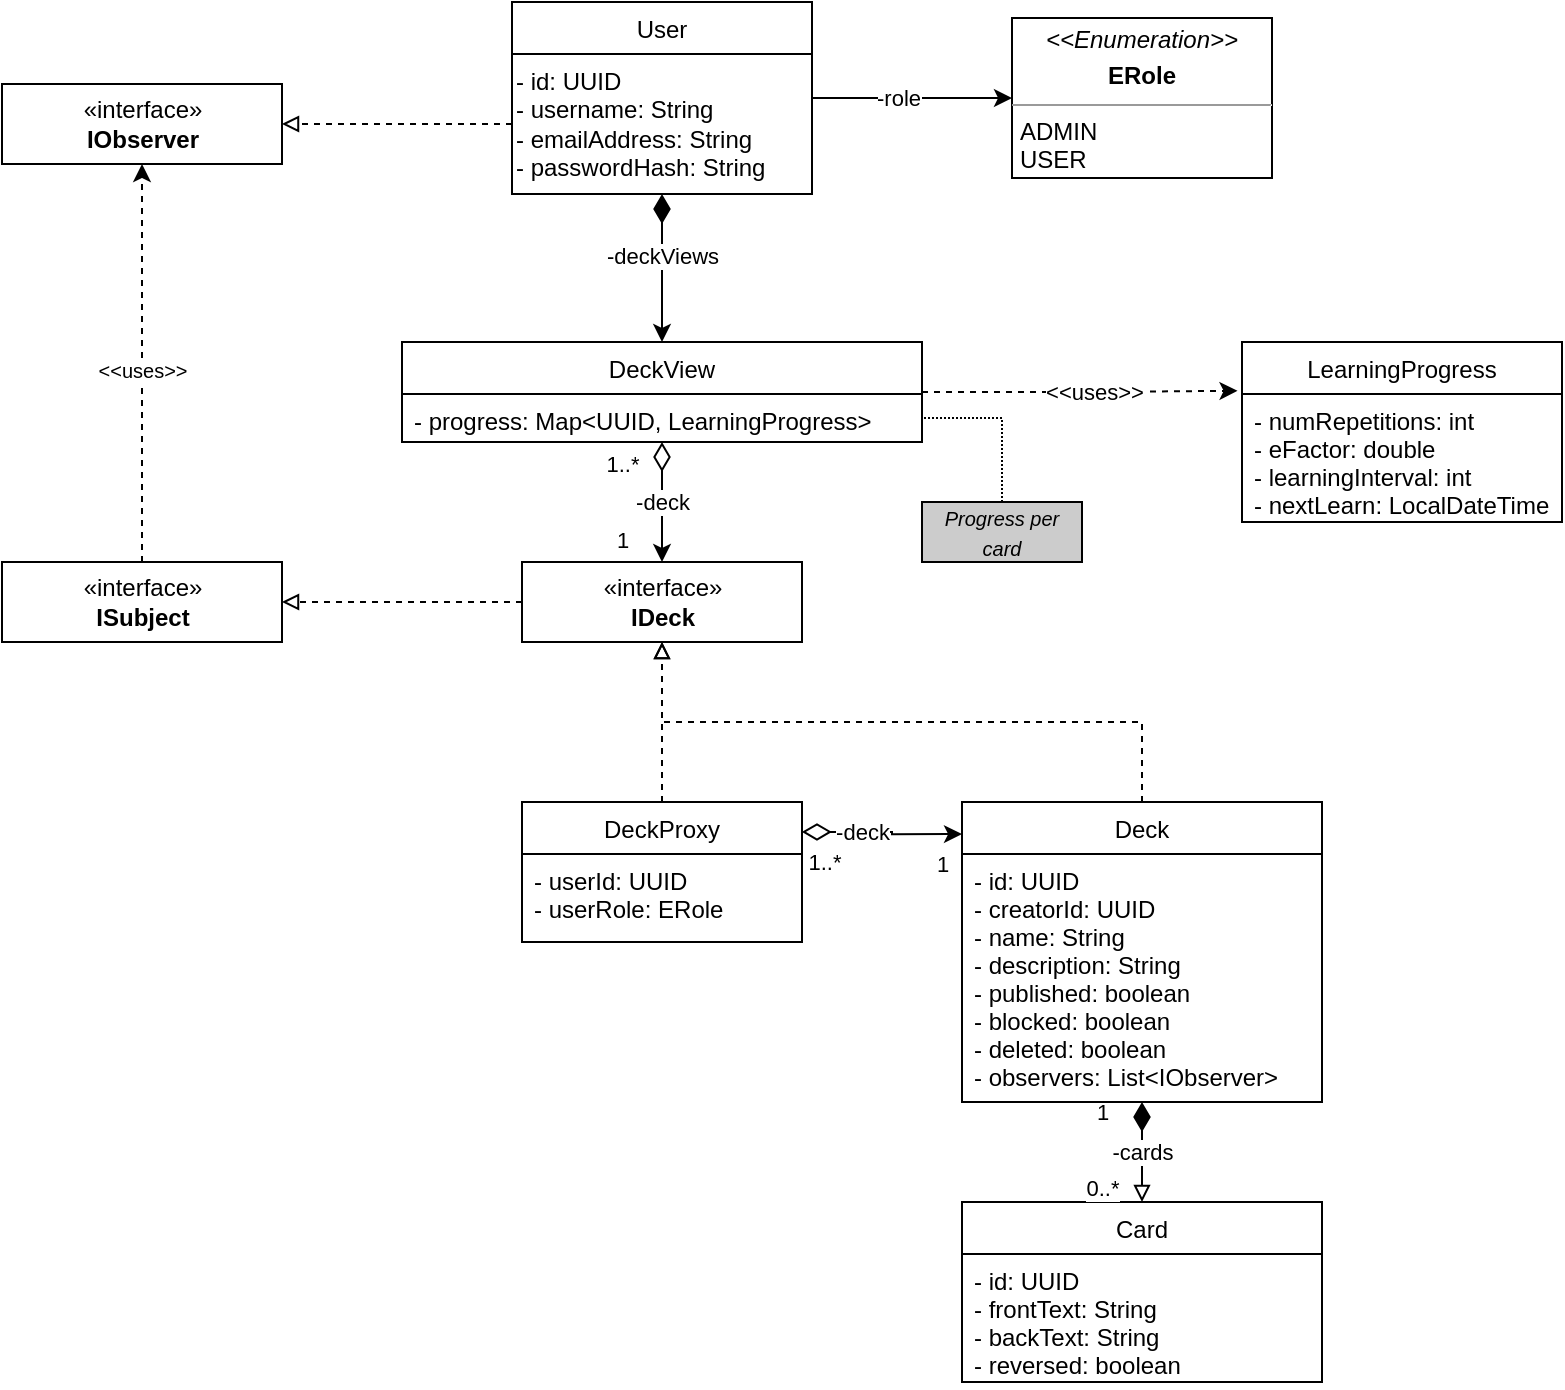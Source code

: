<mxfile version="20.6.0" type="device"><diagram id="CR65cjq6etZ3t1_HKaCC" name="Seite-1"><mxGraphModel dx="982" dy="530" grid="1" gridSize="10" guides="1" tooltips="1" connect="1" arrows="1" fold="1" page="1" pageScale="1" pageWidth="4681" pageHeight="3300" math="0" shadow="0"><root><mxCell id="0"/><mxCell id="1" parent="0"/><mxCell id="YBegyPy63ii7DnQc8xwX-8" value="Card" style="swimlane;fontStyle=0;childLayout=stackLayout;horizontal=1;startSize=26;fillColor=none;horizontalStack=0;resizeParent=1;resizeParentMax=0;resizeLast=0;collapsible=1;marginBottom=0;" parent="1" vertex="1"><mxGeometry x="780" y="720" width="180" height="90" as="geometry"/></mxCell><mxCell id="YBegyPy63ii7DnQc8xwX-9" value="- id: UUID&#xA;- frontText: String&#xA;- backText: String&#xA;- reversed: boolean&#xA;" style="text;strokeColor=none;fillColor=none;align=left;verticalAlign=top;spacingLeft=4;spacingRight=4;overflow=hidden;rotatable=0;points=[[0,0.5],[1,0.5]];portConstraint=eastwest;" parent="YBegyPy63ii7DnQc8xwX-8" vertex="1"><mxGeometry y="26" width="180" height="64" as="geometry"/></mxCell><mxCell id="YBegyPy63ii7DnQc8xwX-18" value="-cards" style="edgeStyle=orthogonalEdgeStyle;rounded=0;orthogonalLoop=1;jettySize=auto;html=1;entryX=0.5;entryY=0;entryDx=0;entryDy=0;startArrow=diamondThin;startFill=1;endArrow=block;endFill=0;startSize=12;" parent="1" source="YBegyPy63ii7DnQc8xwX-14" target="YBegyPy63ii7DnQc8xwX-8" edge="1"><mxGeometry relative="1" as="geometry"><mxPoint as="offset"/></mxGeometry></mxCell><mxCell id="YBegyPy63ii7DnQc8xwX-64" value="1" style="edgeLabel;html=1;align=center;verticalAlign=middle;resizable=0;points=[];" parent="YBegyPy63ii7DnQc8xwX-18" vertex="1" connectable="0"><mxGeometry x="-0.809" y="1" relative="1" as="geometry"><mxPoint x="-21" as="offset"/></mxGeometry></mxCell><mxCell id="YBegyPy63ii7DnQc8xwX-65" value="0..*" style="edgeLabel;html=1;align=center;verticalAlign=middle;resizable=0;points=[];" parent="YBegyPy63ii7DnQc8xwX-18" vertex="1" connectable="0"><mxGeometry x="0.698" y="-2" relative="1" as="geometry"><mxPoint x="-18" as="offset"/></mxGeometry></mxCell><mxCell id="YBegyPy63ii7DnQc8xwX-27" style="edgeStyle=orthogonalEdgeStyle;rounded=0;orthogonalLoop=1;jettySize=auto;html=1;entryX=0.5;entryY=1;entryDx=0;entryDy=0;dashed=1;startArrow=none;startFill=0;endArrow=block;endFill=0;startSize=12;exitX=0.5;exitY=0;exitDx=0;exitDy=0;" parent="1" source="YBegyPy63ii7DnQc8xwX-14" target="YBegyPy63ii7DnQc8xwX-25" edge="1"><mxGeometry relative="1" as="geometry"><Array as="points"><mxPoint x="870" y="480"/><mxPoint x="630" y="480"/></Array></mxGeometry></mxCell><mxCell id="YBegyPy63ii7DnQc8xwX-14" value="Deck" style="swimlane;fontStyle=0;childLayout=stackLayout;horizontal=1;startSize=26;fillColor=none;horizontalStack=0;resizeParent=1;resizeParentMax=0;resizeLast=0;collapsible=1;marginBottom=0;" parent="1" vertex="1"><mxGeometry x="780" y="520" width="180" height="150" as="geometry"/></mxCell><mxCell id="YBegyPy63ii7DnQc8xwX-15" value="- id: UUID &#xA;- creatorId: UUID&#xA;- name: String&#xA;- description: String&#xA;- published: boolean&#xA;- blocked: boolean&#xA;- deleted: boolean&#xA;- observers: List&lt;IObserver&gt;&#xA;" style="text;strokeColor=none;fillColor=none;align=left;verticalAlign=top;spacingLeft=4;spacingRight=4;overflow=hidden;rotatable=0;points=[[0,0.5],[1,0.5]];portConstraint=eastwest;" parent="YBegyPy63ii7DnQc8xwX-14" vertex="1"><mxGeometry y="26" width="180" height="124" as="geometry"/></mxCell><mxCell id="YBegyPy63ii7DnQc8xwX-23" style="edgeStyle=orthogonalEdgeStyle;rounded=0;orthogonalLoop=1;jettySize=auto;html=1;entryX=0;entryY=0.107;entryDx=0;entryDy=0;entryPerimeter=0;startArrow=diamondThin;startFill=0;endArrow=classic;endFill=1;startSize=12;exitX=1;exitY=0.214;exitDx=0;exitDy=0;exitPerimeter=0;" parent="1" source="YBegyPy63ii7DnQc8xwX-19" target="YBegyPy63ii7DnQc8xwX-14" edge="1"><mxGeometry relative="1" as="geometry"/></mxCell><mxCell id="YBegyPy63ii7DnQc8xwX-24" value="-deck" style="edgeLabel;html=1;align=center;verticalAlign=middle;resizable=0;points=[];" parent="YBegyPy63ii7DnQc8xwX-23" vertex="1" connectable="0"><mxGeometry x="-0.28" y="-1" relative="1" as="geometry"><mxPoint x="1" y="-1" as="offset"/></mxGeometry></mxCell><mxCell id="YBegyPy63ii7DnQc8xwX-62" value="1" style="edgeLabel;html=1;align=center;verticalAlign=middle;resizable=0;points=[];" parent="YBegyPy63ii7DnQc8xwX-23" vertex="1" connectable="0"><mxGeometry x="0.831" y="-1" relative="1" as="geometry"><mxPoint x="-3" y="14" as="offset"/></mxGeometry></mxCell><mxCell id="YBegyPy63ii7DnQc8xwX-63" value="1..*" style="edgeLabel;html=1;align=center;verticalAlign=middle;resizable=0;points=[];" parent="YBegyPy63ii7DnQc8xwX-23" vertex="1" connectable="0"><mxGeometry x="-0.693" y="1" relative="1" as="geometry"><mxPoint x="-2" y="16" as="offset"/></mxGeometry></mxCell><mxCell id="YBegyPy63ii7DnQc8xwX-26" style="edgeStyle=orthogonalEdgeStyle;rounded=0;orthogonalLoop=1;jettySize=auto;html=1;entryX=0.5;entryY=1;entryDx=0;entryDy=0;startArrow=none;startFill=0;endArrow=block;endFill=0;startSize=12;dashed=1;" parent="1" source="YBegyPy63ii7DnQc8xwX-19" target="YBegyPy63ii7DnQc8xwX-25" edge="1"><mxGeometry relative="1" as="geometry"/></mxCell><mxCell id="YBegyPy63ii7DnQc8xwX-116" style="edgeStyle=orthogonalEdgeStyle;rounded=0;orthogonalLoop=1;jettySize=auto;html=1;dashed=1;fontSize=10;startArrow=none;startFill=0;endArrow=block;endFill=0;startSize=12;exitX=0;exitY=0.5;exitDx=0;exitDy=0;" parent="1" source="YBegyPy63ii7DnQc8xwX-25" target="YBegyPy63ii7DnQc8xwX-115" edge="1"><mxGeometry relative="1" as="geometry"/></mxCell><mxCell id="YBegyPy63ii7DnQc8xwX-19" value="DeckProxy" style="swimlane;fontStyle=0;childLayout=stackLayout;horizontal=1;startSize=26;fillColor=none;horizontalStack=0;resizeParent=1;resizeParentMax=0;resizeLast=0;collapsible=1;marginBottom=0;" parent="1" vertex="1"><mxGeometry x="560" y="520" width="140" height="70" as="geometry"/></mxCell><mxCell id="YBegyPy63ii7DnQc8xwX-108" value="- userId: UUID&#xA;- userRole: ERole&#xA;" style="text;strokeColor=none;fillColor=none;align=left;verticalAlign=top;spacingLeft=4;spacingRight=4;overflow=hidden;rotatable=0;points=[[0,0.5],[1,0.5]];portConstraint=eastwest;" parent="YBegyPy63ii7DnQc8xwX-19" vertex="1"><mxGeometry y="26" width="140" height="44" as="geometry"/></mxCell><mxCell id="YBegyPy63ii7DnQc8xwX-25" value="&lt;div&gt;«interface»&lt;b&gt;&lt;br&gt;&lt;/b&gt;&lt;/div&gt;&lt;div&gt;&lt;b&gt;IDeck&lt;/b&gt;&lt;/div&gt;" style="html=1;" parent="1" vertex="1"><mxGeometry x="560" y="400" width="140" height="40" as="geometry"/></mxCell><mxCell id="YBegyPy63ii7DnQc8xwX-28" value="LearningProgress" style="swimlane;fontStyle=0;childLayout=stackLayout;horizontal=1;startSize=26;fillColor=none;horizontalStack=0;resizeParent=1;resizeParentMax=0;resizeLast=0;collapsible=1;marginBottom=0;" parent="1" vertex="1"><mxGeometry x="920" y="290" width="160" height="90" as="geometry"/></mxCell><mxCell id="YBegyPy63ii7DnQc8xwX-29" value="- numRepetitions: int&#xA;- eFactor: double&#xA;- learningInterval: int&#xA;- nextLearn: LocalDateTime&#xA;&#xA;" style="text;strokeColor=none;fillColor=none;align=left;verticalAlign=top;spacingLeft=4;spacingRight=4;overflow=hidden;rotatable=0;points=[[0,0.5],[1,0.5]];portConstraint=eastwest;" parent="YBegyPy63ii7DnQc8xwX-28" vertex="1"><mxGeometry y="26" width="160" height="64" as="geometry"/></mxCell><mxCell id="YBegyPy63ii7DnQc8xwX-48" style="edgeStyle=orthogonalEdgeStyle;rounded=0;orthogonalLoop=1;jettySize=auto;html=1;startArrow=diamondThin;startFill=1;endArrow=classic;endFill=1;startSize=12;entryX=0.5;entryY=0;entryDx=0;entryDy=0;" parent="1" source="YBegyPy63ii7DnQc8xwX-46" target="YBegyPy63ii7DnQc8xwX-53" edge="1"><mxGeometry relative="1" as="geometry"><mxPoint x="630" y="320" as="targetPoint"/></mxGeometry></mxCell><mxCell id="YBegyPy63ii7DnQc8xwX-49" value="-deckViews" style="edgeLabel;html=1;align=center;verticalAlign=middle;resizable=0;points=[];" parent="YBegyPy63ii7DnQc8xwX-48" vertex="1" connectable="0"><mxGeometry x="-0.357" y="2" relative="1" as="geometry"><mxPoint x="-2" y="7" as="offset"/></mxGeometry></mxCell><mxCell id="tz6cU1ue9R_rmrJQkt6Z-4" style="edgeStyle=orthogonalEdgeStyle;rounded=0;orthogonalLoop=1;jettySize=auto;html=1;" parent="1" source="YBegyPy63ii7DnQc8xwX-46" target="tz6cU1ue9R_rmrJQkt6Z-1" edge="1"><mxGeometry relative="1" as="geometry"/></mxCell><mxCell id="tz6cU1ue9R_rmrJQkt6Z-5" value="-role" style="edgeLabel;html=1;align=center;verticalAlign=middle;resizable=0;points=[];" parent="tz6cU1ue9R_rmrJQkt6Z-4" vertex="1" connectable="0"><mxGeometry x="-0.145" y="-2" relative="1" as="geometry"><mxPoint y="-2" as="offset"/></mxGeometry></mxCell><mxCell id="YBegyPy63ii7DnQc8xwX-46" value="User" style="swimlane;fontStyle=0;childLayout=stackLayout;horizontal=1;startSize=26;fillColor=none;horizontalStack=0;resizeParent=1;resizeParentMax=0;resizeLast=0;collapsible=1;marginBottom=0;" parent="1" vertex="1"><mxGeometry x="555" y="120" width="150" height="96" as="geometry"/></mxCell><mxCell id="YBegyPy63ii7DnQc8xwX-51" value="&lt;div&gt;- id: UUID&lt;/div&gt;&lt;div&gt;- username: String&lt;/div&gt;&lt;div&gt;- emailAddress: String&lt;/div&gt;&lt;div&gt;- passwordHash: String&lt;/div&gt;" style="text;html=1;align=left;verticalAlign=middle;resizable=0;points=[];autosize=1;strokeColor=none;fillColor=none;" parent="YBegyPy63ii7DnQc8xwX-46" vertex="1"><mxGeometry y="26" width="150" height="70" as="geometry"/></mxCell><mxCell id="YBegyPy63ii7DnQc8xwX-55" value="-deck" style="edgeStyle=orthogonalEdgeStyle;rounded=0;orthogonalLoop=1;jettySize=auto;html=1;entryX=0.5;entryY=0;entryDx=0;entryDy=0;startArrow=diamondThin;startFill=0;endArrow=classic;endFill=1;startSize=12;" parent="1" source="YBegyPy63ii7DnQc8xwX-53" target="YBegyPy63ii7DnQc8xwX-25" edge="1"><mxGeometry relative="1" as="geometry"><mxPoint as="offset"/></mxGeometry></mxCell><mxCell id="YBegyPy63ii7DnQc8xwX-60" value="1..*" style="edgeLabel;html=1;align=center;verticalAlign=middle;resizable=0;points=[];" parent="YBegyPy63ii7DnQc8xwX-55" vertex="1" connectable="0"><mxGeometry x="-0.733" y="-1" relative="1" as="geometry"><mxPoint x="-19" y="3" as="offset"/></mxGeometry></mxCell><mxCell id="YBegyPy63ii7DnQc8xwX-61" value="1" style="edgeLabel;html=1;align=center;verticalAlign=middle;resizable=0;points=[];" parent="YBegyPy63ii7DnQc8xwX-55" vertex="1" connectable="0"><mxGeometry x="0.733" y="-2" relative="1" as="geometry"><mxPoint x="-18" y="-3" as="offset"/></mxGeometry></mxCell><mxCell id="YBegyPy63ii7DnQc8xwX-69" style="edgeStyle=orthogonalEdgeStyle;rounded=0;orthogonalLoop=1;jettySize=auto;html=1;entryX=-0.014;entryY=-0.025;entryDx=0;entryDy=0;startArrow=none;startFill=0;endArrow=classic;endFill=1;startSize=12;dashed=1;entryPerimeter=0;" parent="1" source="YBegyPy63ii7DnQc8xwX-53" target="YBegyPy63ii7DnQc8xwX-29" edge="1"><mxGeometry relative="1" as="geometry"/></mxCell><mxCell id="YBegyPy63ii7DnQc8xwX-70" value="&amp;lt;&amp;lt;uses&amp;gt;&amp;gt;" style="edgeLabel;html=1;align=center;verticalAlign=middle;resizable=0;points=[];" parent="YBegyPy63ii7DnQc8xwX-69" vertex="1" connectable="0"><mxGeometry x="0.257" y="-2" relative="1" as="geometry"><mxPoint x="-13" y="-2" as="offset"/></mxGeometry></mxCell><mxCell id="YBegyPy63ii7DnQc8xwX-53" value="DeckView" style="swimlane;fontStyle=0;childLayout=stackLayout;horizontal=1;startSize=26;fillColor=none;horizontalStack=0;resizeParent=1;resizeParentMax=0;resizeLast=0;collapsible=1;marginBottom=0;" parent="1" vertex="1"><mxGeometry x="500" y="290" width="260" height="50" as="geometry"/></mxCell><mxCell id="YBegyPy63ii7DnQc8xwX-68" value="- progress: Map&lt;UUID, LearningProgress&gt;" style="text;strokeColor=none;fillColor=none;align=left;verticalAlign=top;spacingLeft=4;spacingRight=4;overflow=hidden;rotatable=0;points=[[0,0.5],[1,0.5]];portConstraint=eastwest;" parent="YBegyPy63ii7DnQc8xwX-53" vertex="1"><mxGeometry y="26" width="260" height="24" as="geometry"/></mxCell><mxCell id="YBegyPy63ii7DnQc8xwX-72" style="edgeStyle=orthogonalEdgeStyle;rounded=0;orthogonalLoop=1;jettySize=auto;html=1;dashed=1;fontSize=10;startArrow=none;startFill=0;endArrow=none;endFill=0;startSize=12;dashPattern=1 1;" parent="1" source="YBegyPy63ii7DnQc8xwX-71" target="YBegyPy63ii7DnQc8xwX-68" edge="1"><mxGeometry relative="1" as="geometry"/></mxCell><mxCell id="YBegyPy63ii7DnQc8xwX-71" value="&lt;font style=&quot;font-size: 10px;&quot;&gt;&lt;i&gt;Progress per card&lt;/i&gt;&lt;/font&gt;" style="text;html=1;strokeColor=default;fillColor=#CCCCCC;align=center;verticalAlign=middle;whiteSpace=wrap;rounded=0;" parent="1" vertex="1"><mxGeometry x="760" y="370" width="80" height="30" as="geometry"/></mxCell><mxCell id="YBegyPy63ii7DnQc8xwX-112" value="&lt;div&gt;«interface»&lt;b&gt;&lt;br&gt;&lt;/b&gt;&lt;/div&gt;&lt;div&gt;&lt;b&gt;IObserver&lt;/b&gt;&lt;/div&gt;" style="html=1;" parent="1" vertex="1"><mxGeometry x="300" y="161" width="140" height="40" as="geometry"/></mxCell><mxCell id="YBegyPy63ii7DnQc8xwX-114" style="edgeStyle=orthogonalEdgeStyle;rounded=0;orthogonalLoop=1;jettySize=auto;html=1;fontSize=10;startArrow=none;startFill=0;endArrow=block;endFill=0;startSize=12;dashed=1;" parent="1" source="YBegyPy63ii7DnQc8xwX-51" target="YBegyPy63ii7DnQc8xwX-112" edge="1"><mxGeometry relative="1" as="geometry"/></mxCell><mxCell id="YBegyPy63ii7DnQc8xwX-117" style="edgeStyle=orthogonalEdgeStyle;rounded=0;orthogonalLoop=1;jettySize=auto;html=1;dashed=1;fontSize=10;startArrow=none;startFill=0;endArrow=classic;endFill=1;startSize=12;" parent="1" source="YBegyPy63ii7DnQc8xwX-115" target="YBegyPy63ii7DnQc8xwX-112" edge="1"><mxGeometry relative="1" as="geometry"/></mxCell><mxCell id="YBegyPy63ii7DnQc8xwX-118" value="&amp;lt;&amp;lt;uses&amp;gt;&amp;gt;" style="edgeLabel;html=1;align=center;verticalAlign=middle;resizable=0;points=[];fontSize=10;" parent="YBegyPy63ii7DnQc8xwX-117" vertex="1" connectable="0"><mxGeometry x="0.158" y="2" relative="1" as="geometry"><mxPoint x="2" y="19" as="offset"/></mxGeometry></mxCell><mxCell id="YBegyPy63ii7DnQc8xwX-115" value="&lt;div&gt;«interface»&lt;b&gt;&lt;br&gt;&lt;/b&gt;&lt;/div&gt;&lt;b&gt;ISubject&lt;/b&gt;" style="html=1;" parent="1" vertex="1"><mxGeometry x="300" y="400" width="140" height="40" as="geometry"/></mxCell><mxCell id="tz6cU1ue9R_rmrJQkt6Z-1" value="&lt;p style=&quot;margin:0px;margin-top:4px;text-align:center;&quot;&gt;&lt;i&gt;&amp;lt;&amp;lt;Enumeration&amp;gt;&amp;gt;&lt;/i&gt;&lt;/p&gt;&lt;p style=&quot;margin:0px;margin-top:4px;text-align:center;&quot;&gt;&lt;b&gt;ERole&lt;/b&gt;&lt;br&gt;&lt;/p&gt;&lt;hr size=&quot;1&quot;&gt;&lt;p style=&quot;margin:0px;margin-left:4px;&quot;&gt;ADMIN&lt;/p&gt;&lt;p style=&quot;margin:0px;margin-left:4px;&quot;&gt;USER&lt;br&gt;&lt;/p&gt;" style="verticalAlign=top;align=left;overflow=fill;fontSize=12;fontFamily=Helvetica;html=1;" parent="1" vertex="1"><mxGeometry x="805" y="128" width="130" height="80" as="geometry"/></mxCell></root></mxGraphModel></diagram></mxfile>